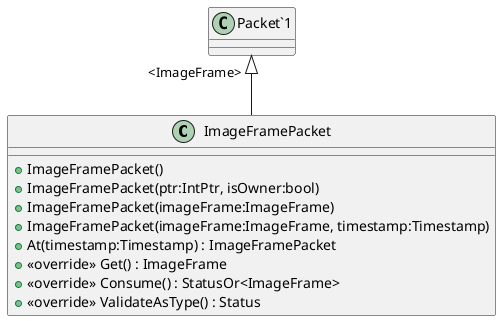 @startuml
class ImageFramePacket {
    + ImageFramePacket()
    + ImageFramePacket(ptr:IntPtr, isOwner:bool)
    + ImageFramePacket(imageFrame:ImageFrame)
    + ImageFramePacket(imageFrame:ImageFrame, timestamp:Timestamp)
    + At(timestamp:Timestamp) : ImageFramePacket
    + <<override>> Get() : ImageFrame
    + <<override>> Consume() : StatusOr<ImageFrame>
    + <<override>> ValidateAsType() : Status
}
"Packet`1" "<ImageFrame>" <|-- ImageFramePacket
@enduml
